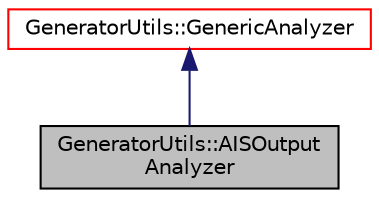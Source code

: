 digraph "GeneratorUtils::AISOutputAnalyzer"
{
 // LATEX_PDF_SIZE
  edge [fontname="Helvetica",fontsize="10",labelfontname="Helvetica",labelfontsize="10"];
  node [fontname="Helvetica",fontsize="10",shape=record];
  Node1 [label="GeneratorUtils::AISOutput\lAnalyzer",height=0.2,width=0.4,color="black", fillcolor="grey75", style="filled", fontcolor="black",tooltip=" "];
  Node2 -> Node1 [dir="back",color="midnightblue",fontsize="10",style="solid",fontname="Helvetica"];
  Node2 [label="GeneratorUtils::GenericAnalyzer",height=0.2,width=0.4,color="red", fillcolor="white", style="filled",URL="$class_generator_utils_1_1_generic_analyzer.html",tooltip=" "];
}
